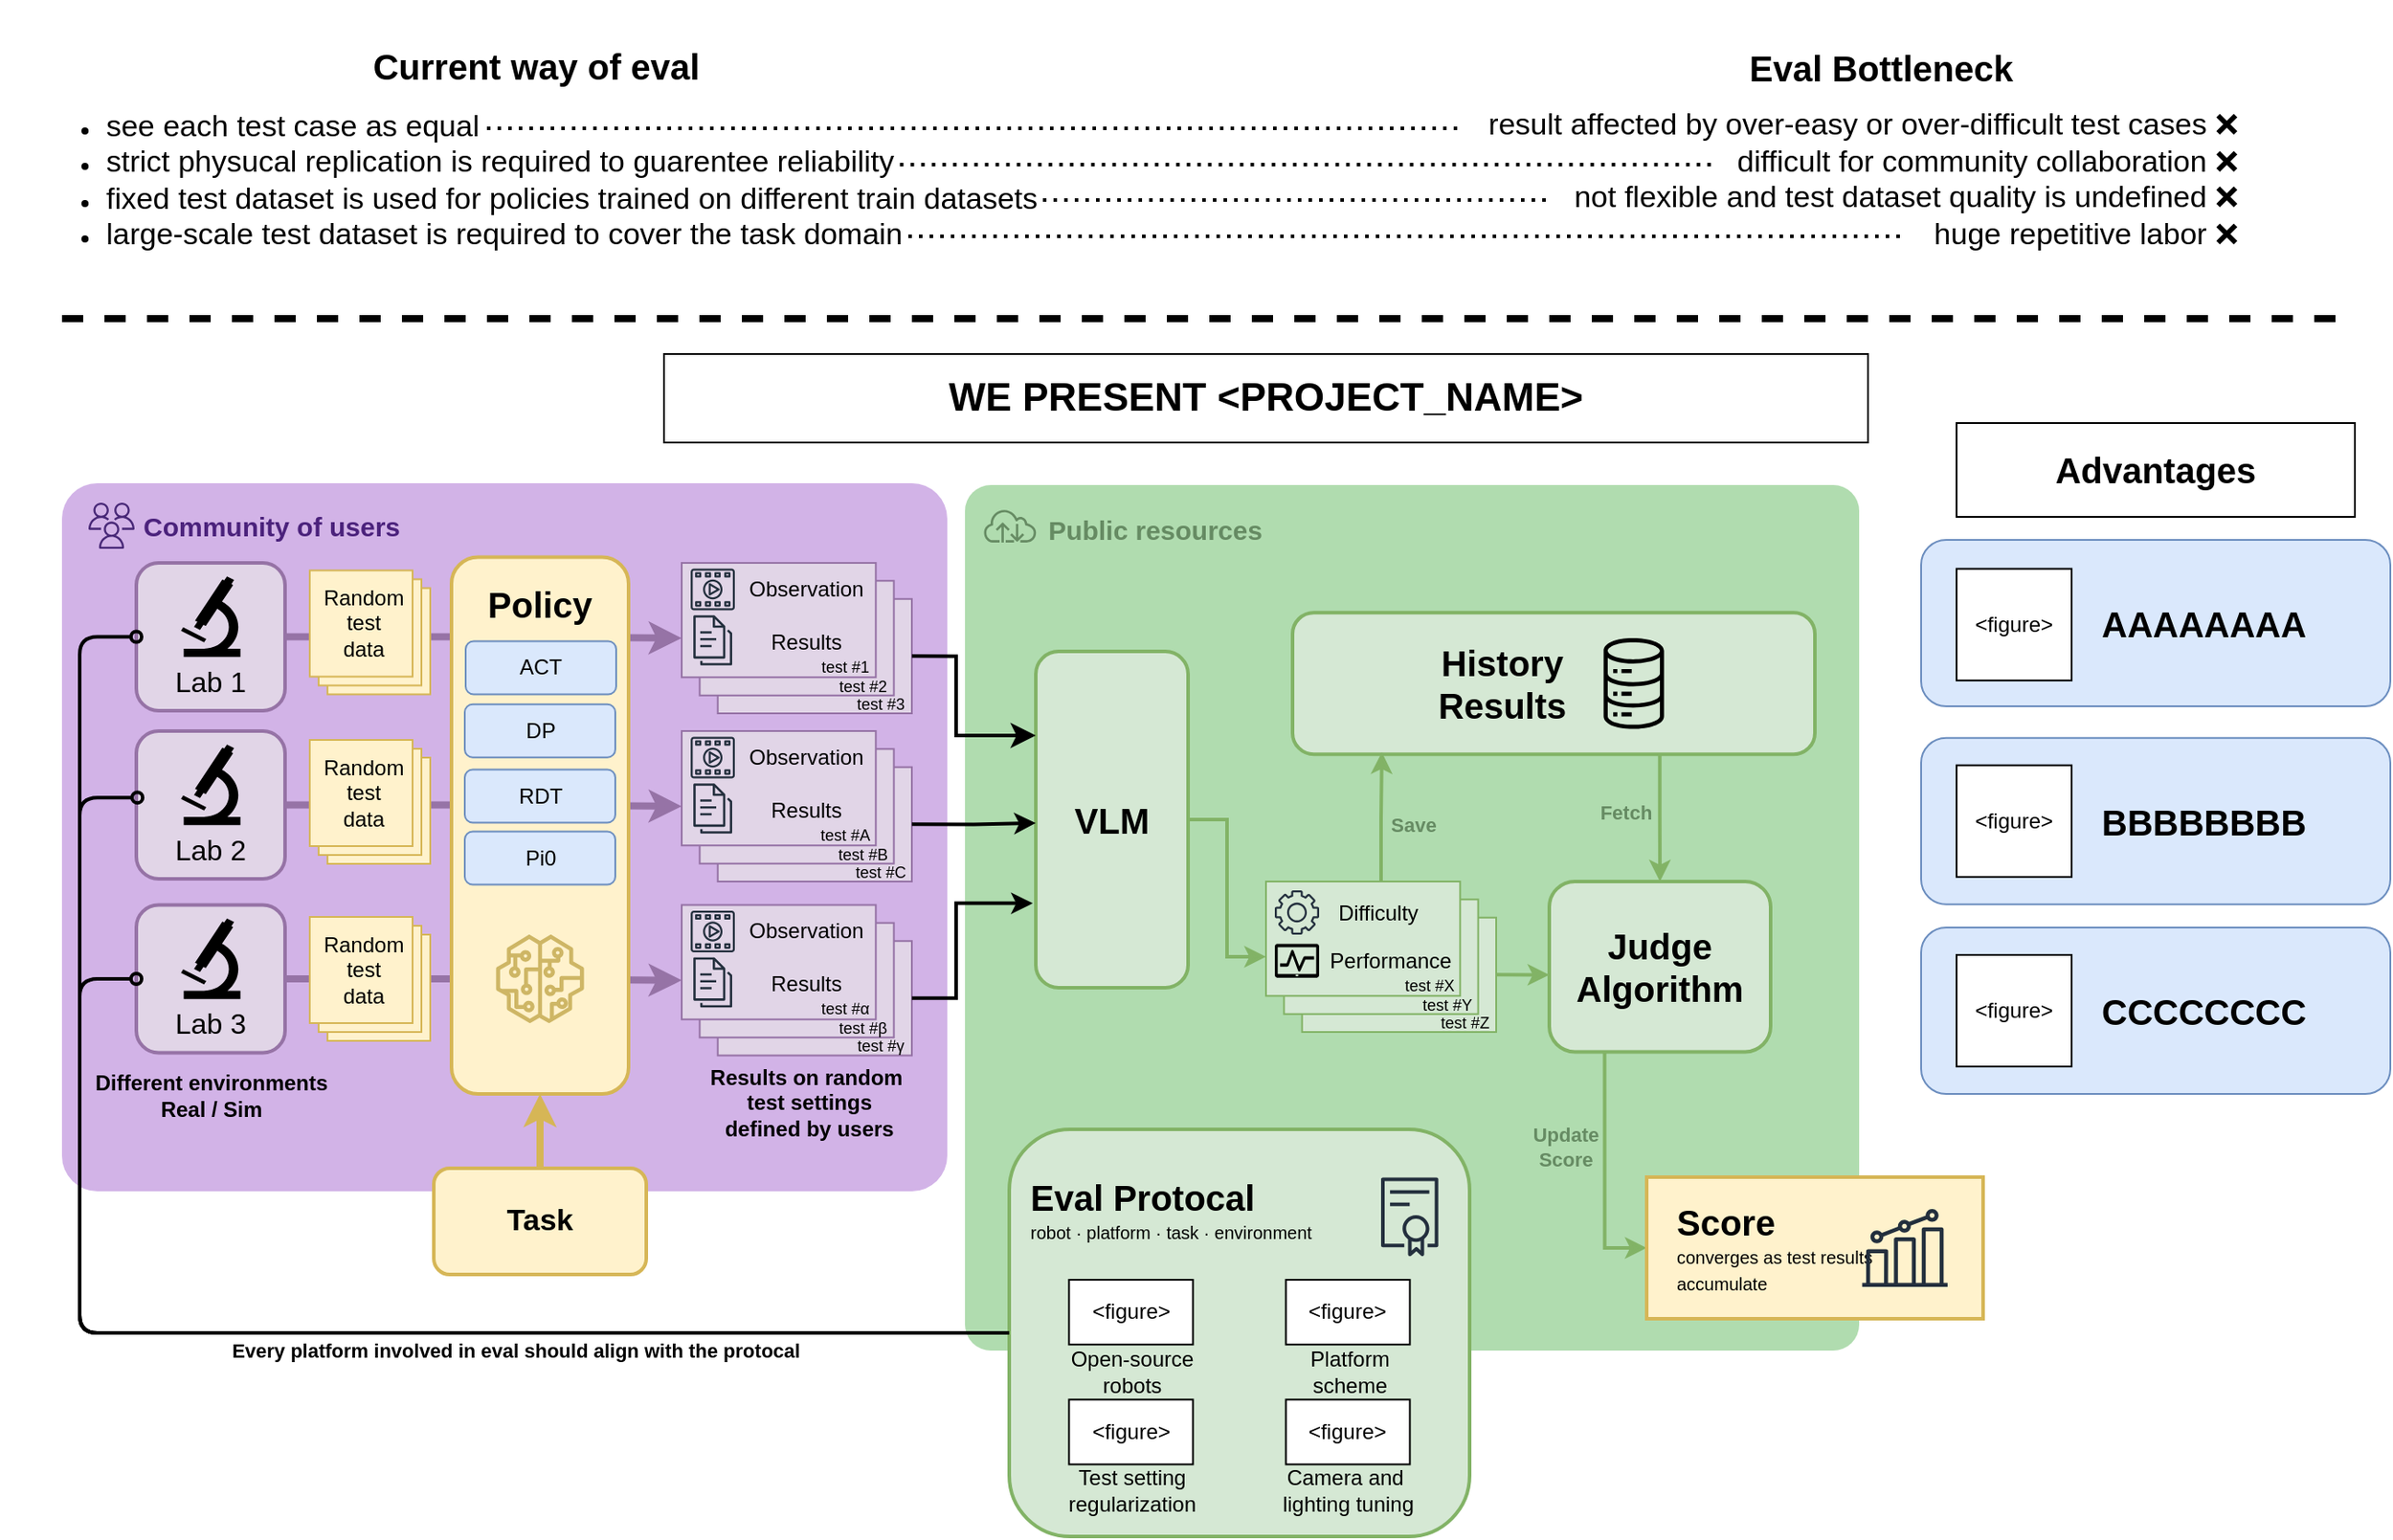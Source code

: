 <mxfile version="28.1.1">
  <diagram name="第 1 页" id="IuIpj2X9DTV7a9tfboCk">
    <mxGraphModel dx="3062" dy="706" grid="1" gridSize="5" guides="1" tooltips="1" connect="1" arrows="1" fold="1" page="1" pageScale="1" pageWidth="2009" pageHeight="827" math="0" shadow="0">
      <root>
        <mxCell id="0" />
        <mxCell id="1" parent="0" />
        <mxCell id="SBJIOkQ2_eh-6NDm1D8v-18" value="" style="rounded=1;whiteSpace=wrap;html=1;fillColor=#B0DCAF;strokeColor=none;arcSize=3;" parent="1" vertex="1">
          <mxGeometry x="470" y="429" width="505" height="489" as="geometry" />
        </mxCell>
        <mxCell id="SBJIOkQ2_eh-6NDm1D8v-41" value="" style="rounded=1;whiteSpace=wrap;html=1;fillColor=#D2B3E7;strokeColor=none;arcSize=5;" parent="1" vertex="1">
          <mxGeometry x="-40" y="428" width="500" height="400" as="geometry" />
        </mxCell>
        <mxCell id="SBJIOkQ2_eh-6NDm1D8v-1" value="&lt;b&gt;&lt;font style=&quot;font-size: 20px;&quot;&gt;Current way of eval&lt;/font&gt;&lt;/b&gt;&lt;div&gt;&lt;ul&gt;&lt;li style=&quot;text-align: left;&quot;&gt;&lt;font style=&quot;font-size: 17px;&quot;&gt;see each test case as equal&lt;/font&gt;&lt;/li&gt;&lt;li style=&quot;text-align: left;&quot;&gt;&lt;font style=&quot;font-size: 17px;&quot;&gt;strict physucal replication is required to guarentee reliability&lt;/font&gt;&lt;/li&gt;&lt;li style=&quot;text-align: left;&quot;&gt;&lt;font style=&quot;font-size: 17px;&quot;&gt;fixed test dataset is used for policies trained on different train datasets&lt;/font&gt;&lt;/li&gt;&lt;li style=&quot;text-align: left;&quot;&gt;&lt;font style=&quot;font-size: 17px;&quot;&gt;large-scale test dataset is required to cover the task domain&lt;/font&gt;&lt;/li&gt;&lt;/ul&gt;&lt;/div&gt;" style="rounded=0;whiteSpace=wrap;html=1;fillColor=none;dashed=1;dashPattern=8 8;strokeColor=none;" parent="1" vertex="1">
          <mxGeometry x="-75" y="155" width="606" height="180" as="geometry" />
        </mxCell>
        <mxCell id="SBJIOkQ2_eh-6NDm1D8v-2" value="" style="endArrow=none;dashed=1;html=1;rounded=0;strokeWidth=4;" parent="1" edge="1">
          <mxGeometry width="50" height="50" relative="1" as="geometry">
            <mxPoint x="-40" y="335" as="sourcePoint" />
            <mxPoint x="1245" y="335" as="targetPoint" />
          </mxGeometry>
        </mxCell>
        <mxCell id="SBJIOkQ2_eh-6NDm1D8v-3" value="&lt;b style=&quot;&quot;&gt;&lt;font style=&quot;font-size: 22px;&quot;&gt;WE PRESENT &amp;lt;PROJECT_NAME&amp;gt;&lt;/font&gt;&lt;/b&gt;" style="rounded=0;whiteSpace=wrap;html=1;" parent="1" vertex="1">
          <mxGeometry x="300" y="355" width="680" height="50" as="geometry" />
        </mxCell>
        <mxCell id="SBJIOkQ2_eh-6NDm1D8v-4" value="&lt;font style=&quot;font-size: 20px;&quot;&gt;&lt;b&gt;Advantages&lt;/b&gt;&lt;/font&gt;&lt;div&gt;&lt;span style=&quot;font-size: 20px;&quot;&gt;&lt;b&gt;&lt;br&gt;&lt;/b&gt;&lt;/span&gt;&lt;div style=&quot;text-align: right;&quot;&gt;&lt;br&gt;&lt;/div&gt;&lt;div style=&quot;text-align: right;&quot;&gt;&lt;font style=&quot;font-size: 17px;&quot;&gt;&lt;br&gt;&lt;/font&gt;&lt;/div&gt;&lt;/div&gt;" style="rounded=0;whiteSpace=wrap;html=1;verticalAlign=top;spacingTop=8;" parent="1" vertex="1">
          <mxGeometry x="1030" y="394" width="225" height="53" as="geometry" />
        </mxCell>
        <mxCell id="SBJIOkQ2_eh-6NDm1D8v-19" value="&lt;font style=&quot;font-size: 20px;&quot;&gt;&lt;b&gt;VLM&lt;/b&gt;&lt;/font&gt;" style="rounded=1;whiteSpace=wrap;html=1;fillColor=#d5e8d4;strokeColor=#82b366;strokeWidth=2;" parent="1" vertex="1">
          <mxGeometry x="510" y="523" width="86" height="190" as="geometry" />
        </mxCell>
        <mxCell id="SBJIOkQ2_eh-6NDm1D8v-172" style="edgeStyle=orthogonalEdgeStyle;rounded=0;orthogonalLoop=1;jettySize=auto;html=1;exitX=0.25;exitY=1;exitDx=0;exitDy=0;entryX=0;entryY=0.5;entryDx=0;entryDy=0;fillColor=#d5e8d4;strokeColor=#82b366;strokeWidth=2;" parent="1" source="SBJIOkQ2_eh-6NDm1D8v-20" target="SBJIOkQ2_eh-6NDm1D8v-168" edge="1">
          <mxGeometry relative="1" as="geometry" />
        </mxCell>
        <mxCell id="SBJIOkQ2_eh-6NDm1D8v-173" value="Update&lt;div&gt;Score&lt;/div&gt;" style="edgeLabel;html=1;align=center;verticalAlign=middle;resizable=0;points=[];labelBackgroundColor=none;fontSize=11;fontStyle=1;fontColor=light-dark(#668B63,#BEC8D4);" parent="SBJIOkQ2_eh-6NDm1D8v-172" vertex="1" connectable="0">
          <mxGeometry x="-0.178" relative="1" as="geometry">
            <mxPoint x="-23" y="-2" as="offset" />
          </mxGeometry>
        </mxCell>
        <mxCell id="SBJIOkQ2_eh-6NDm1D8v-20" value="&lt;font style=&quot;font-size: 20px;&quot;&gt;&lt;b&gt;Judge&lt;/b&gt;&lt;/font&gt;&lt;div&gt;&lt;font style=&quot;font-size: 20px;&quot;&gt;&lt;b&gt;Algorithm&lt;/b&gt;&lt;/font&gt;&lt;/div&gt;" style="rounded=1;whiteSpace=wrap;html=1;fillColor=#d5e8d4;strokeColor=#82b366;strokeWidth=2;" parent="1" vertex="1">
          <mxGeometry x="800" y="653" width="125" height="96.24" as="geometry" />
        </mxCell>
        <mxCell id="SBJIOkQ2_eh-6NDm1D8v-21" value="" style="rounded=1;whiteSpace=wrap;html=1;fillColor=#d5e8d4;strokeColor=#82b366;align=center;spacingLeft=0;strokeWidth=2;" parent="1" vertex="1">
          <mxGeometry x="655" y="501.12" width="295" height="80" as="geometry" />
        </mxCell>
        <mxCell id="SBJIOkQ2_eh-6NDm1D8v-22" value="&lt;font style=&quot;font-size: 20px;&quot;&gt;&lt;b style=&quot;&quot;&gt;Eval&amp;nbsp;&lt;/b&gt;&lt;b style=&quot;background-color: transparent; color: light-dark(rgb(0, 0, 0), rgb(255, 255, 255));&quot;&gt;Bottleneck&lt;/b&gt;&lt;/font&gt;" style="rounded=0;whiteSpace=wrap;html=1;fillColor=none;dashed=1;dashPattern=8 8;strokeColor=none;" parent="1" vertex="1">
          <mxGeometry x="885" y="173" width="205" height="40" as="geometry" />
        </mxCell>
        <mxCell id="SBJIOkQ2_eh-6NDm1D8v-26" value="" style="group;strokeWidth=2;" parent="1" vertex="1" connectable="0">
          <mxGeometry x="2" y="473" width="84" height="83.5" as="geometry" />
        </mxCell>
        <mxCell id="SBJIOkQ2_eh-6NDm1D8v-24" value="&lt;font style=&quot;font-size: 16px;&quot;&gt;Lab 1&lt;/font&gt;" style="rounded=1;whiteSpace=wrap;html=1;fillColor=#e1d5e7;strokeColor=#9673a6;verticalAlign=bottom;fontSize=19;spacingBottom=3;strokeWidth=2;" parent="SBJIOkQ2_eh-6NDm1D8v-26" vertex="1">
          <mxGeometry width="84" height="83.5" as="geometry" />
        </mxCell>
        <mxCell id="SBJIOkQ2_eh-6NDm1D8v-25" value="" style="shape=mxgraph.signs.science.microscope;html=1;pointerEvents=1;fillColor=#000000;strokeColor=none;verticalLabelPosition=bottom;verticalAlign=top;align=center;sketch=0;" parent="SBJIOkQ2_eh-6NDm1D8v-26" vertex="1">
          <mxGeometry x="25.208" y="7.591" width="33.575" height="45.545" as="geometry" />
        </mxCell>
        <mxCell id="SBJIOkQ2_eh-6NDm1D8v-89" value="" style="group" parent="1" vertex="1" connectable="0">
          <mxGeometry x="310" y="473" width="139" height="91.75" as="geometry" />
        </mxCell>
        <mxCell id="SBJIOkQ2_eh-6NDm1D8v-93" value="" style="group" parent="SBJIOkQ2_eh-6NDm1D8v-89" vertex="1" connectable="0">
          <mxGeometry width="139" height="91.75" as="geometry" />
        </mxCell>
        <mxCell id="SBJIOkQ2_eh-6NDm1D8v-84" value="" style="verticalLabelPosition=bottom;verticalAlign=top;html=1;shape=mxgraph.basic.layered_rect;dx=20.35;outlineConnect=0;whiteSpace=wrap;fillColor=#e1d5e7;strokeColor=#9673a6;" parent="SBJIOkQ2_eh-6NDm1D8v-93" vertex="1">
          <mxGeometry width="130" height="85" as="geometry" />
        </mxCell>
        <mxCell id="SBJIOkQ2_eh-6NDm1D8v-68" value="" style="sketch=0;outlineConnect=0;fontColor=#232F3E;gradientColor=none;fillColor=#232F3D;strokeColor=none;dashed=0;verticalLabelPosition=bottom;verticalAlign=top;align=center;html=1;fontSize=12;fontStyle=0;aspect=fixed;pointerEvents=1;shape=mxgraph.aws4.multimedia;" parent="SBJIOkQ2_eh-6NDm1D8v-93" vertex="1">
          <mxGeometry x="5" y="3.25" width="25.11" height="23.5" as="geometry" />
        </mxCell>
        <mxCell id="SBJIOkQ2_eh-6NDm1D8v-70" value="" style="sketch=0;outlineConnect=0;fontColor=#232F3E;gradientColor=none;fillColor=#232F3D;strokeColor=none;dashed=0;verticalLabelPosition=bottom;verticalAlign=top;align=center;html=1;fontSize=12;fontStyle=0;aspect=fixed;pointerEvents=1;shape=mxgraph.aws4.documents3;" parent="SBJIOkQ2_eh-6NDm1D8v-93" vertex="1">
          <mxGeometry x="6.59" y="28.75" width="21.92" height="30" as="geometry" />
        </mxCell>
        <mxCell id="SBJIOkQ2_eh-6NDm1D8v-74" value="Observation" style="text;html=1;align=center;verticalAlign=middle;resizable=0;points=[];autosize=1;strokeColor=none;fillColor=none;" parent="SBJIOkQ2_eh-6NDm1D8v-93" vertex="1">
          <mxGeometry x="25" width="90" height="30" as="geometry" />
        </mxCell>
        <mxCell id="SBJIOkQ2_eh-6NDm1D8v-75" value="Results" style="text;html=1;align=center;verticalAlign=middle;resizable=0;points=[];autosize=1;strokeColor=none;fillColor=none;" parent="SBJIOkQ2_eh-6NDm1D8v-93" vertex="1">
          <mxGeometry x="40" y="29.75" width="60" height="30" as="geometry" />
        </mxCell>
        <mxCell id="SBJIOkQ2_eh-6NDm1D8v-85" value="&lt;font&gt;test #1&lt;/font&gt;" style="text;html=1;align=center;verticalAlign=middle;resizable=0;points=[];autosize=1;strokeColor=none;fillColor=none;fontSize=9;" parent="SBJIOkQ2_eh-6NDm1D8v-93" vertex="1">
          <mxGeometry x="67" y="46.25" width="50" height="25" as="geometry" />
        </mxCell>
        <mxCell id="SBJIOkQ2_eh-6NDm1D8v-87" value="&lt;font&gt;test #3&lt;/font&gt;" style="text;html=1;align=center;verticalAlign=middle;resizable=0;points=[];autosize=1;strokeColor=none;fillColor=none;fontSize=9;" parent="SBJIOkQ2_eh-6NDm1D8v-93" vertex="1">
          <mxGeometry x="87" y="67.75" width="50" height="25" as="geometry" />
        </mxCell>
        <mxCell id="SBJIOkQ2_eh-6NDm1D8v-86" value="&lt;font&gt;test #2&lt;/font&gt;" style="text;html=1;align=center;verticalAlign=middle;resizable=0;points=[];autosize=1;strokeColor=none;fillColor=none;fontSize=9;" parent="SBJIOkQ2_eh-6NDm1D8v-93" vertex="1">
          <mxGeometry x="77" y="57.75" width="50" height="25" as="geometry" />
        </mxCell>
        <mxCell id="SBJIOkQ2_eh-6NDm1D8v-91" style="edgeStyle=orthogonalEdgeStyle;rounded=0;orthogonalLoop=1;jettySize=auto;html=1;strokeWidth=4;fillColor=#e1d5e7;strokeColor=#9673a6;" parent="1" source="SBJIOkQ2_eh-6NDm1D8v-24" target="SBJIOkQ2_eh-6NDm1D8v-84" edge="1">
          <mxGeometry relative="1" as="geometry" />
        </mxCell>
        <mxCell id="SBJIOkQ2_eh-6NDm1D8v-94" value="" style="group" parent="1" vertex="1" connectable="0">
          <mxGeometry y="713" width="114" height="83.5" as="geometry" />
        </mxCell>
        <mxCell id="SBJIOkQ2_eh-6NDm1D8v-95" value="&lt;font style=&quot;font-size: 16px;&quot;&gt;Lab 3&lt;/font&gt;" style="rounded=1;whiteSpace=wrap;html=1;fillColor=#e1d5e7;strokeColor=#9673a6;verticalAlign=bottom;fontSize=19;spacingBottom=3;strokeWidth=2;" parent="SBJIOkQ2_eh-6NDm1D8v-94" vertex="1">
          <mxGeometry x="2" y="-46.75" width="84" height="83.5" as="geometry" />
        </mxCell>
        <mxCell id="SBJIOkQ2_eh-6NDm1D8v-96" value="" style="shape=mxgraph.signs.science.microscope;html=1;pointerEvents=1;fillColor=#000000;strokeColor=none;verticalLabelPosition=bottom;verticalAlign=top;align=center;sketch=0;" parent="SBJIOkQ2_eh-6NDm1D8v-94" vertex="1">
          <mxGeometry x="27.208" y="-39.159" width="33.575" height="45.545" as="geometry" />
        </mxCell>
        <mxCell id="SBJIOkQ2_eh-6NDm1D8v-178" value="Different environments&lt;div&gt;Real / Sim&lt;/div&gt;" style="text;html=1;align=center;verticalAlign=middle;resizable=0;points=[];autosize=1;strokeColor=none;fillColor=none;fontStyle=1" parent="SBJIOkQ2_eh-6NDm1D8v-94" vertex="1">
          <mxGeometry x="-26" y="38.5" width="140" height="45" as="geometry" />
        </mxCell>
        <mxCell id="SBJIOkQ2_eh-6NDm1D8v-97" value="" style="group" parent="1" vertex="1" connectable="0">
          <mxGeometry x="310" y="666.25" width="139" height="92.75" as="geometry" />
        </mxCell>
        <mxCell id="SBJIOkQ2_eh-6NDm1D8v-98" value="" style="group" parent="SBJIOkQ2_eh-6NDm1D8v-97" vertex="1" connectable="0">
          <mxGeometry width="139" height="92.75" as="geometry" />
        </mxCell>
        <mxCell id="SBJIOkQ2_eh-6NDm1D8v-99" value="" style="verticalLabelPosition=bottom;verticalAlign=top;html=1;shape=mxgraph.basic.layered_rect;dx=20.35;outlineConnect=0;whiteSpace=wrap;fillColor=#e1d5e7;strokeColor=#9673a6;" parent="SBJIOkQ2_eh-6NDm1D8v-98" vertex="1">
          <mxGeometry width="130" height="85" as="geometry" />
        </mxCell>
        <mxCell id="SBJIOkQ2_eh-6NDm1D8v-100" value="" style="sketch=0;outlineConnect=0;fontColor=#232F3E;gradientColor=none;fillColor=#232F3D;strokeColor=none;dashed=0;verticalLabelPosition=bottom;verticalAlign=top;align=center;html=1;fontSize=12;fontStyle=0;aspect=fixed;pointerEvents=1;shape=mxgraph.aws4.multimedia;" parent="SBJIOkQ2_eh-6NDm1D8v-98" vertex="1">
          <mxGeometry x="5" y="3.25" width="25.11" height="23.5" as="geometry" />
        </mxCell>
        <mxCell id="SBJIOkQ2_eh-6NDm1D8v-101" value="" style="sketch=0;outlineConnect=0;fontColor=#232F3E;gradientColor=none;fillColor=#232F3D;strokeColor=none;dashed=0;verticalLabelPosition=bottom;verticalAlign=top;align=center;html=1;fontSize=12;fontStyle=0;aspect=fixed;pointerEvents=1;shape=mxgraph.aws4.documents3;" parent="SBJIOkQ2_eh-6NDm1D8v-98" vertex="1">
          <mxGeometry x="6.59" y="28.75" width="21.92" height="30" as="geometry" />
        </mxCell>
        <mxCell id="SBJIOkQ2_eh-6NDm1D8v-102" value="Observation" style="text;html=1;align=center;verticalAlign=middle;resizable=0;points=[];autosize=1;strokeColor=none;fillColor=none;" parent="SBJIOkQ2_eh-6NDm1D8v-98" vertex="1">
          <mxGeometry x="25" width="90" height="30" as="geometry" />
        </mxCell>
        <mxCell id="SBJIOkQ2_eh-6NDm1D8v-103" value="Results" style="text;html=1;align=center;verticalAlign=middle;resizable=0;points=[];autosize=1;strokeColor=none;fillColor=none;" parent="SBJIOkQ2_eh-6NDm1D8v-98" vertex="1">
          <mxGeometry x="40" y="29.75" width="60" height="30" as="geometry" />
        </mxCell>
        <mxCell id="SBJIOkQ2_eh-6NDm1D8v-104" value="&lt;font&gt;test #α&lt;/font&gt;" style="text;html=1;align=center;verticalAlign=middle;resizable=0;points=[];autosize=1;strokeColor=none;fillColor=none;fontSize=9;" parent="SBJIOkQ2_eh-6NDm1D8v-98" vertex="1">
          <mxGeometry x="67" y="46.25" width="50" height="25" as="geometry" />
        </mxCell>
        <mxCell id="SBJIOkQ2_eh-6NDm1D8v-105" value="&lt;font&gt;test #γ&lt;/font&gt;" style="text;html=1;align=center;verticalAlign=middle;resizable=0;points=[];autosize=1;strokeColor=none;fillColor=none;fontSize=9;" parent="SBJIOkQ2_eh-6NDm1D8v-98" vertex="1">
          <mxGeometry x="87" y="66.75" width="50" height="25" as="geometry" />
        </mxCell>
        <mxCell id="SBJIOkQ2_eh-6NDm1D8v-106" value="&lt;font&gt;test #β&lt;/font&gt;" style="text;html=1;align=center;verticalAlign=middle;resizable=0;points=[];autosize=1;strokeColor=none;fillColor=none;fontSize=9;" parent="SBJIOkQ2_eh-6NDm1D8v-98" vertex="1">
          <mxGeometry x="77" y="56.75" width="50" height="25" as="geometry" />
        </mxCell>
        <mxCell id="SBJIOkQ2_eh-6NDm1D8v-107" style="edgeStyle=orthogonalEdgeStyle;rounded=0;orthogonalLoop=1;jettySize=auto;html=1;strokeWidth=4;fillColor=#e1d5e7;strokeColor=#9673a6;" parent="1" source="SBJIOkQ2_eh-6NDm1D8v-95" target="SBJIOkQ2_eh-6NDm1D8v-99" edge="1">
          <mxGeometry relative="1" as="geometry" />
        </mxCell>
        <mxCell id="SBJIOkQ2_eh-6NDm1D8v-108" value="" style="group;strokeWidth=2;" parent="1" vertex="1" connectable="0">
          <mxGeometry x="2" y="568" width="84" height="83.5" as="geometry" />
        </mxCell>
        <mxCell id="SBJIOkQ2_eh-6NDm1D8v-109" value="&lt;font style=&quot;font-size: 16px;&quot;&gt;Lab 2&lt;/font&gt;" style="rounded=1;whiteSpace=wrap;html=1;fillColor=#e1d5e7;strokeColor=#9673a6;verticalAlign=bottom;fontSize=19;spacingBottom=3;strokeWidth=2;" parent="SBJIOkQ2_eh-6NDm1D8v-108" vertex="1">
          <mxGeometry width="84" height="83.5" as="geometry" />
        </mxCell>
        <mxCell id="SBJIOkQ2_eh-6NDm1D8v-110" value="" style="shape=mxgraph.signs.science.microscope;html=1;pointerEvents=1;fillColor=#000000;strokeColor=none;verticalLabelPosition=bottom;verticalAlign=top;align=center;sketch=0;" parent="SBJIOkQ2_eh-6NDm1D8v-108" vertex="1">
          <mxGeometry x="25.208" y="7.591" width="33.575" height="45.545" as="geometry" />
        </mxCell>
        <mxCell id="SBJIOkQ2_eh-6NDm1D8v-111" value="" style="group" parent="1" vertex="1" connectable="0">
          <mxGeometry x="310" y="568" width="139" height="92.75" as="geometry" />
        </mxCell>
        <mxCell id="SBJIOkQ2_eh-6NDm1D8v-112" value="" style="group" parent="SBJIOkQ2_eh-6NDm1D8v-111" vertex="1" connectable="0">
          <mxGeometry width="139" height="92.75" as="geometry" />
        </mxCell>
        <mxCell id="SBJIOkQ2_eh-6NDm1D8v-113" value="" style="verticalLabelPosition=bottom;verticalAlign=top;html=1;shape=mxgraph.basic.layered_rect;dx=20.35;outlineConnect=0;whiteSpace=wrap;fillColor=#e1d5e7;strokeColor=#9673a6;" parent="SBJIOkQ2_eh-6NDm1D8v-112" vertex="1">
          <mxGeometry width="130" height="85" as="geometry" />
        </mxCell>
        <mxCell id="SBJIOkQ2_eh-6NDm1D8v-114" value="" style="sketch=0;outlineConnect=0;fontColor=#232F3E;gradientColor=none;fillColor=#232F3D;strokeColor=none;dashed=0;verticalLabelPosition=bottom;verticalAlign=top;align=center;html=1;fontSize=12;fontStyle=0;aspect=fixed;pointerEvents=1;shape=mxgraph.aws4.multimedia;" parent="SBJIOkQ2_eh-6NDm1D8v-112" vertex="1">
          <mxGeometry x="5" y="3.25" width="25.11" height="23.5" as="geometry" />
        </mxCell>
        <mxCell id="SBJIOkQ2_eh-6NDm1D8v-115" value="" style="sketch=0;outlineConnect=0;fontColor=#232F3E;gradientColor=none;fillColor=#232F3D;strokeColor=none;dashed=0;verticalLabelPosition=bottom;verticalAlign=top;align=center;html=1;fontSize=12;fontStyle=0;aspect=fixed;pointerEvents=1;shape=mxgraph.aws4.documents3;" parent="SBJIOkQ2_eh-6NDm1D8v-112" vertex="1">
          <mxGeometry x="6.59" y="28.75" width="21.92" height="30" as="geometry" />
        </mxCell>
        <mxCell id="SBJIOkQ2_eh-6NDm1D8v-116" value="Observation" style="text;html=1;align=center;verticalAlign=middle;resizable=0;points=[];autosize=1;strokeColor=none;fillColor=none;" parent="SBJIOkQ2_eh-6NDm1D8v-112" vertex="1">
          <mxGeometry x="25" width="90" height="30" as="geometry" />
        </mxCell>
        <mxCell id="SBJIOkQ2_eh-6NDm1D8v-117" value="Results" style="text;html=1;align=center;verticalAlign=middle;resizable=0;points=[];autosize=1;strokeColor=none;fillColor=none;" parent="SBJIOkQ2_eh-6NDm1D8v-112" vertex="1">
          <mxGeometry x="40" y="29.75" width="60" height="30" as="geometry" />
        </mxCell>
        <mxCell id="SBJIOkQ2_eh-6NDm1D8v-118" value="&lt;font&gt;test #A&lt;/font&gt;" style="text;html=1;align=center;verticalAlign=middle;resizable=0;points=[];autosize=1;strokeColor=none;fillColor=none;fontSize=9;" parent="SBJIOkQ2_eh-6NDm1D8v-112" vertex="1">
          <mxGeometry x="67" y="46.25" width="50" height="25" as="geometry" />
        </mxCell>
        <mxCell id="SBJIOkQ2_eh-6NDm1D8v-119" value="&lt;font&gt;test #C&lt;/font&gt;" style="text;html=1;align=center;verticalAlign=middle;resizable=0;points=[];autosize=1;strokeColor=none;fillColor=none;fontSize=9;" parent="SBJIOkQ2_eh-6NDm1D8v-112" vertex="1">
          <mxGeometry x="87" y="67.75" width="50" height="25" as="geometry" />
        </mxCell>
        <mxCell id="SBJIOkQ2_eh-6NDm1D8v-120" value="&lt;font&gt;test #B&lt;/font&gt;" style="text;html=1;align=center;verticalAlign=middle;resizable=0;points=[];autosize=1;strokeColor=none;fillColor=none;fontSize=9;" parent="SBJIOkQ2_eh-6NDm1D8v-112" vertex="1">
          <mxGeometry x="77" y="57.75" width="50" height="25" as="geometry" />
        </mxCell>
        <mxCell id="SBJIOkQ2_eh-6NDm1D8v-121" style="edgeStyle=orthogonalEdgeStyle;rounded=0;orthogonalLoop=1;jettySize=auto;html=1;strokeWidth=4;fillColor=#e1d5e7;strokeColor=#9673a6;" parent="1" source="SBJIOkQ2_eh-6NDm1D8v-109" target="SBJIOkQ2_eh-6NDm1D8v-113" edge="1">
          <mxGeometry relative="1" as="geometry" />
        </mxCell>
        <mxCell id="SBJIOkQ2_eh-6NDm1D8v-125" value="" style="group" parent="1" vertex="1" connectable="0">
          <mxGeometry x="495" y="793" width="260" height="230" as="geometry" />
        </mxCell>
        <mxCell id="SBJIOkQ2_eh-6NDm1D8v-123" value="&lt;span style=&quot;font-size: 20px;&quot;&gt;&lt;b&gt;Eval Protocal&lt;/b&gt;&lt;/span&gt;&lt;div&gt;&lt;font size=&quot;1&quot;&gt;robot · platform · task · environment&lt;/font&gt;&lt;/div&gt;" style="rounded=1;whiteSpace=wrap;html=1;fillColor=#d5e8d4;strokeColor=#82b366;align=left;spacingLeft=10;strokeWidth=2;verticalAlign=top;spacingTop=20;" parent="SBJIOkQ2_eh-6NDm1D8v-125" vertex="1">
          <mxGeometry width="260" height="230.0" as="geometry" />
        </mxCell>
        <mxCell id="SBJIOkQ2_eh-6NDm1D8v-169" value="" style="sketch=0;outlineConnect=0;fontColor=#232F3E;gradientColor=none;fillColor=#232F3D;strokeColor=none;dashed=0;verticalLabelPosition=bottom;verticalAlign=top;align=center;html=1;fontSize=12;fontStyle=0;aspect=fixed;pointerEvents=1;shape=mxgraph.aws4.credentials;" parent="SBJIOkQ2_eh-6NDm1D8v-125" vertex="1">
          <mxGeometry x="210" y="27" width="32.31" height="45" as="geometry" />
        </mxCell>
        <mxCell id="SBJIOkQ2_eh-6NDm1D8v-180" value="Open-source&lt;div&gt;robots&lt;/div&gt;" style="text;html=1;align=center;verticalAlign=middle;resizable=0;points=[];autosize=1;strokeColor=none;fillColor=none;" parent="SBJIOkQ2_eh-6NDm1D8v-125" vertex="1">
          <mxGeometry x="23.75" y="114.272" width="90" height="45" as="geometry" />
        </mxCell>
        <mxCell id="SBJIOkQ2_eh-6NDm1D8v-181" value="Platform&lt;div&gt;scheme&lt;/div&gt;" style="text;html=1;align=center;verticalAlign=middle;resizable=0;points=[];autosize=1;strokeColor=none;fillColor=none;" parent="SBJIOkQ2_eh-6NDm1D8v-125" vertex="1">
          <mxGeometry x="159.25" y="114.272" width="65" height="45" as="geometry" />
        </mxCell>
        <mxCell id="SBJIOkQ2_eh-6NDm1D8v-182" value="Test setting&lt;div&gt;regularization&lt;/div&gt;" style="text;html=1;align=center;verticalAlign=middle;resizable=0;points=[];autosize=1;strokeColor=none;fillColor=none;" parent="SBJIOkQ2_eh-6NDm1D8v-125" vertex="1">
          <mxGeometry x="21.25" y="181.957" width="95" height="45" as="geometry" />
        </mxCell>
        <mxCell id="SBJIOkQ2_eh-6NDm1D8v-183" value="Camera and&amp;nbsp;&lt;div&gt;lighting tuning&lt;/div&gt;" style="text;html=1;align=center;verticalAlign=middle;resizable=0;points=[];autosize=1;strokeColor=none;fillColor=none;" parent="SBJIOkQ2_eh-6NDm1D8v-125" vertex="1">
          <mxGeometry x="143.75" y="181.957" width="95" height="45" as="geometry" />
        </mxCell>
        <mxCell id="SBJIOkQ2_eh-6NDm1D8v-185" value="&amp;lt;figure&amp;gt;" style="rounded=0;whiteSpace=wrap;html=1;" parent="SBJIOkQ2_eh-6NDm1D8v-125" vertex="1">
          <mxGeometry x="33.75" y="84.999" width="70" height="36.591" as="geometry" />
        </mxCell>
        <mxCell id="SBJIOkQ2_eh-6NDm1D8v-186" value="&amp;lt;figure&amp;gt;" style="rounded=0;whiteSpace=wrap;html=1;" parent="SBJIOkQ2_eh-6NDm1D8v-125" vertex="1">
          <mxGeometry x="33.75" y="152.685" width="70" height="36.591" as="geometry" />
        </mxCell>
        <mxCell id="SBJIOkQ2_eh-6NDm1D8v-187" value="&amp;lt;figure&amp;gt;" style="rounded=0;whiteSpace=wrap;html=1;" parent="SBJIOkQ2_eh-6NDm1D8v-125" vertex="1">
          <mxGeometry x="156.25" y="84.999" width="70" height="36.591" as="geometry" />
        </mxCell>
        <mxCell id="SBJIOkQ2_eh-6NDm1D8v-188" value="&amp;lt;figure&amp;gt;" style="rounded=0;whiteSpace=wrap;html=1;" parent="SBJIOkQ2_eh-6NDm1D8v-125" vertex="1">
          <mxGeometry x="156.25" y="152.685" width="70" height="36.591" as="geometry" />
        </mxCell>
        <mxCell id="SBJIOkQ2_eh-6NDm1D8v-126" value="" style="endArrow=oval;html=1;rounded=1;fontSize=13;exitX=0;exitY=0.5;exitDx=0;exitDy=0;entryX=0;entryY=0.5;entryDx=0;entryDy=0;edgeStyle=orthogonalEdgeStyle;endFill=0;strokeWidth=2;" parent="1" source="SBJIOkQ2_eh-6NDm1D8v-123" target="SBJIOkQ2_eh-6NDm1D8v-95" edge="1">
          <mxGeometry width="50" height="50" relative="1" as="geometry">
            <mxPoint x="365" y="908" as="sourcePoint" />
            <mxPoint x="415" y="858" as="targetPoint" />
            <Array as="points">
              <mxPoint x="-30" y="908" />
              <mxPoint x="-30" y="708" />
            </Array>
          </mxGeometry>
        </mxCell>
        <mxCell id="SBJIOkQ2_eh-6NDm1D8v-131" value="" style="endArrow=oval;html=1;rounded=1;fontSize=13;exitX=0;exitY=0.5;exitDx=0;exitDy=0;entryX=0.007;entryY=0.45;entryDx=0;entryDy=0;edgeStyle=orthogonalEdgeStyle;entryPerimeter=0;endFill=0;strokeWidth=2;" parent="1" source="SBJIOkQ2_eh-6NDm1D8v-123" target="SBJIOkQ2_eh-6NDm1D8v-109" edge="1">
          <mxGeometry width="50" height="50" relative="1" as="geometry">
            <mxPoint x="490" y="916" as="sourcePoint" />
            <mxPoint x="180" y="723" as="targetPoint" />
            <Array as="points">
              <mxPoint x="-30" y="908" />
              <mxPoint x="-30" y="606" />
            </Array>
          </mxGeometry>
        </mxCell>
        <mxCell id="SBJIOkQ2_eh-6NDm1D8v-132" value="" style="endArrow=oval;html=1;rounded=1;fontSize=13;exitX=0;exitY=0.5;exitDx=0;exitDy=0;entryX=0;entryY=0.5;entryDx=0;entryDy=0;edgeStyle=orthogonalEdgeStyle;endFill=0;strokeWidth=2;" parent="1" source="SBJIOkQ2_eh-6NDm1D8v-123" target="SBJIOkQ2_eh-6NDm1D8v-24" edge="1">
          <mxGeometry width="50" height="50" relative="1" as="geometry">
            <mxPoint x="540" y="978" as="sourcePoint" />
            <mxPoint x="231" y="683" as="targetPoint" />
            <Array as="points">
              <mxPoint x="-30" y="908" />
              <mxPoint x="-30" y="515" />
            </Array>
          </mxGeometry>
        </mxCell>
        <mxCell id="SBJIOkQ2_eh-6NDm1D8v-176" value="Every platform involved in eval should align with the protocal" style="edgeLabel;html=1;align=center;verticalAlign=middle;resizable=0;points=[];labelBackgroundColor=none;fontStyle=1" parent="SBJIOkQ2_eh-6NDm1D8v-132" vertex="1" connectable="0">
          <mxGeometry x="-0.218" y="2" relative="1" as="geometry">
            <mxPoint x="92" y="8" as="offset" />
          </mxGeometry>
        </mxCell>
        <mxCell id="SBJIOkQ2_eh-6NDm1D8v-133" value="&lt;span style=&quot;font-size: 20px;&quot;&gt;&lt;b&gt;Policy&lt;/b&gt;&lt;/span&gt;" style="rounded=1;whiteSpace=wrap;html=1;fillColor=#fff2cc;strokeColor=#d6b656;strokeWidth=2;verticalAlign=top;spacingTop=8;" parent="1" vertex="1">
          <mxGeometry x="180" y="469.75" width="100" height="303.25" as="geometry" />
        </mxCell>
        <mxCell id="SBJIOkQ2_eh-6NDm1D8v-134" value="" style="group" parent="1" vertex="1" connectable="0">
          <mxGeometry x="480" y="438" width="163" height="33" as="geometry" />
        </mxCell>
        <mxCell id="SBJIOkQ2_eh-6NDm1D8v-66" value="" style="sketch=0;outlineConnect=0;fontColor=#232F3E;gradientColor=none;fillColor=light-dark(#668B63,#BEC8D4);strokeColor=none;dashed=0;verticalLabelPosition=bottom;verticalAlign=top;align=center;html=1;fontSize=12;fontStyle=0;aspect=fixed;pointerEvents=1;shape=mxgraph.aws4.internet;" parent="SBJIOkQ2_eh-6NDm1D8v-134" vertex="1">
          <mxGeometry y="4.5" width="30.88" height="19" as="geometry" />
        </mxCell>
        <mxCell id="SBJIOkQ2_eh-6NDm1D8v-67" value="&lt;font style=&quot;font-size: 15px;&quot;&gt;&lt;b style=&quot;&quot;&gt;Public resources&lt;/b&gt;&lt;/font&gt;" style="text;html=1;align=center;verticalAlign=middle;resizable=0;points=[];autosize=1;strokeColor=none;fillColor=none;fontColor=light-dark(#668B63,#BEC8D4);labelBorderColor=none;fontSize=13;" parent="SBJIOkQ2_eh-6NDm1D8v-134" vertex="1">
          <mxGeometry x="26.88" y="-2" width="140" height="35" as="geometry" />
        </mxCell>
        <mxCell id="SBJIOkQ2_eh-6NDm1D8v-136" value="" style="edgeStyle=segmentEdgeStyle;endArrow=classic;html=1;curved=0;rounded=0;endSize=8;startSize=8;exitX=0;exitY=0;exitDx=130;exitDy=52.675;exitPerimeter=0;entryX=0;entryY=0.25;entryDx=0;entryDy=0;strokeWidth=2;" parent="1" source="SBJIOkQ2_eh-6NDm1D8v-84" target="SBJIOkQ2_eh-6NDm1D8v-19" edge="1">
          <mxGeometry width="50" height="50" relative="1" as="geometry">
            <mxPoint x="560" y="633" as="sourcePoint" />
            <mxPoint x="610" y="583" as="targetPoint" />
            <Array as="points">
              <mxPoint x="465" y="526" />
              <mxPoint x="465" y="571" />
            </Array>
          </mxGeometry>
        </mxCell>
        <mxCell id="SBJIOkQ2_eh-6NDm1D8v-138" style="edgeStyle=orthogonalEdgeStyle;rounded=0;orthogonalLoop=1;jettySize=auto;html=1;exitX=0;exitY=0;exitDx=130;exitDy=52.675;exitPerimeter=0;strokeWidth=2;" parent="1" source="SBJIOkQ2_eh-6NDm1D8v-113" edge="1">
          <mxGeometry relative="1" as="geometry">
            <mxPoint x="510" y="620" as="targetPoint" />
          </mxGeometry>
        </mxCell>
        <mxCell id="SBJIOkQ2_eh-6NDm1D8v-139" style="edgeStyle=orthogonalEdgeStyle;rounded=0;orthogonalLoop=1;jettySize=auto;html=1;exitX=0;exitY=0;exitDx=130;exitDy=52.675;exitPerimeter=0;entryX=-0.02;entryY=0.749;entryDx=0;entryDy=0;entryPerimeter=0;strokeWidth=2;" parent="1" source="SBJIOkQ2_eh-6NDm1D8v-99" target="SBJIOkQ2_eh-6NDm1D8v-19" edge="1">
          <mxGeometry relative="1" as="geometry">
            <Array as="points">
              <mxPoint x="465" y="719" />
              <mxPoint x="465" y="665" />
            </Array>
          </mxGeometry>
        </mxCell>
        <mxCell id="SBJIOkQ2_eh-6NDm1D8v-142" value="" style="group" parent="1" vertex="1" connectable="0">
          <mxGeometry x="640" y="653" width="139" height="92.75" as="geometry" />
        </mxCell>
        <mxCell id="SBJIOkQ2_eh-6NDm1D8v-143" value="" style="group" parent="SBJIOkQ2_eh-6NDm1D8v-142" vertex="1" connectable="0">
          <mxGeometry width="139" height="92.75" as="geometry" />
        </mxCell>
        <mxCell id="SBJIOkQ2_eh-6NDm1D8v-144" value="" style="verticalLabelPosition=bottom;verticalAlign=top;html=1;shape=mxgraph.basic.layered_rect;dx=20.35;outlineConnect=0;whiteSpace=wrap;fillColor=#d5e8d4;strokeColor=#82b366;" parent="SBJIOkQ2_eh-6NDm1D8v-143" vertex="1">
          <mxGeometry width="130" height="85" as="geometry" />
        </mxCell>
        <mxCell id="SBJIOkQ2_eh-6NDm1D8v-147" value="Difficulty" style="text;html=1;align=center;verticalAlign=middle;resizable=0;points=[];autosize=1;strokeColor=none;fillColor=none;" parent="SBJIOkQ2_eh-6NDm1D8v-143" vertex="1">
          <mxGeometry x="30" y="2.5" width="65" height="30" as="geometry" />
        </mxCell>
        <mxCell id="SBJIOkQ2_eh-6NDm1D8v-148" value="Performance" style="text;html=1;align=center;verticalAlign=middle;resizable=0;points=[];autosize=1;strokeColor=none;fillColor=none;" parent="SBJIOkQ2_eh-6NDm1D8v-143" vertex="1">
          <mxGeometry x="25" y="29.75" width="90" height="30" as="geometry" />
        </mxCell>
        <mxCell id="SBJIOkQ2_eh-6NDm1D8v-149" value="&lt;font&gt;test #X&lt;/font&gt;" style="text;html=1;align=center;verticalAlign=middle;resizable=0;points=[];autosize=1;strokeColor=none;fillColor=none;fontSize=9;" parent="SBJIOkQ2_eh-6NDm1D8v-143" vertex="1">
          <mxGeometry x="67" y="46.25" width="50" height="25" as="geometry" />
        </mxCell>
        <mxCell id="SBJIOkQ2_eh-6NDm1D8v-150" value="&lt;font&gt;test #Z&lt;/font&gt;" style="text;html=1;align=center;verticalAlign=middle;resizable=0;points=[];autosize=1;strokeColor=none;fillColor=none;fontSize=9;" parent="SBJIOkQ2_eh-6NDm1D8v-143" vertex="1">
          <mxGeometry x="87" y="67.75" width="50" height="25" as="geometry" />
        </mxCell>
        <mxCell id="SBJIOkQ2_eh-6NDm1D8v-151" value="&lt;font&gt;test #Y&lt;/font&gt;" style="text;html=1;align=center;verticalAlign=middle;resizable=0;points=[];autosize=1;strokeColor=none;fillColor=none;fontSize=9;" parent="SBJIOkQ2_eh-6NDm1D8v-143" vertex="1">
          <mxGeometry x="77" y="57.75" width="50" height="25" as="geometry" />
        </mxCell>
        <mxCell id="SBJIOkQ2_eh-6NDm1D8v-154" value="" style="sketch=0;outlineConnect=0;fontColor=#232F3E;gradientColor=none;fillColor=#232F3D;strokeColor=none;dashed=0;verticalLabelPosition=bottom;verticalAlign=top;align=center;html=1;fontSize=12;fontStyle=0;aspect=fixed;pointerEvents=1;shape=mxgraph.aws4.gear;" parent="SBJIOkQ2_eh-6NDm1D8v-143" vertex="1">
          <mxGeometry x="5" y="5" width="25" height="25" as="geometry" />
        </mxCell>
        <mxCell id="SBJIOkQ2_eh-6NDm1D8v-159" value="" style="sketch=0;pointerEvents=1;shadow=0;dashed=0;html=1;strokeColor=none;labelPosition=center;verticalLabelPosition=bottom;verticalAlign=top;align=center;fillColor=#000000;shape=mxgraph.mscae.intune.device_health" parent="SBJIOkQ2_eh-6NDm1D8v-143" vertex="1">
          <mxGeometry x="5" y="35.19" width="25" height="19.13" as="geometry" />
        </mxCell>
        <mxCell id="SBJIOkQ2_eh-6NDm1D8v-153" value="" style="group" parent="1" vertex="1" connectable="0">
          <mxGeometry x="-25" y="437" width="181.01" height="33" as="geometry" />
        </mxCell>
        <mxCell id="SBJIOkQ2_eh-6NDm1D8v-43" value="&lt;font style=&quot;font-size: 15px;&quot;&gt;&lt;b style=&quot;&quot;&gt;Community of users&lt;/b&gt;&lt;/font&gt;" style="text;html=1;align=center;verticalAlign=middle;resizable=0;points=[];autosize=1;strokeColor=none;fillColor=none;fontColor=light-dark(#4b227c, #ededed);labelBorderColor=none;" parent="SBJIOkQ2_eh-6NDm1D8v-153" vertex="1">
          <mxGeometry x="20.0" y="-2.5" width="165" height="35" as="geometry" />
        </mxCell>
        <mxCell id="SBJIOkQ2_eh-6NDm1D8v-152" value="" style="sketch=0;outlineConnect=0;fontColor=#232F3E;gradientColor=none;fillColor=light-dark(#482877, #bec8d4);strokeColor=none;dashed=0;verticalLabelPosition=bottom;verticalAlign=top;align=center;html=1;fontSize=12;fontStyle=0;aspect=fixed;pointerEvents=1;shape=mxgraph.aws4.users;" parent="SBJIOkQ2_eh-6NDm1D8v-153" vertex="1">
          <mxGeometry y="2" width="26" height="26" as="geometry" />
        </mxCell>
        <mxCell id="SBJIOkQ2_eh-6NDm1D8v-158" value="" style="sketch=0;outlineConnect=0;fillColor=light-dark(#ceb665, #281d00);strokeColor=none;dashed=0;verticalLabelPosition=bottom;verticalAlign=top;align=center;html=1;fontSize=12;fontStyle=0;aspect=fixed;pointerEvents=1;shape=mxgraph.aws4.sagemaker_model;" parent="1" vertex="1">
          <mxGeometry x="205" y="683" width="50" height="50" as="geometry" />
        </mxCell>
        <mxCell id="SBJIOkQ2_eh-6NDm1D8v-161" style="edgeStyle=orthogonalEdgeStyle;rounded=0;orthogonalLoop=1;jettySize=auto;html=1;exitX=1;exitY=0.5;exitDx=0;exitDy=0;strokeWidth=2;fillColor=#d5e8d4;strokeColor=#82b366;" parent="1" source="SBJIOkQ2_eh-6NDm1D8v-19" target="SBJIOkQ2_eh-6NDm1D8v-144" edge="1">
          <mxGeometry relative="1" as="geometry" />
        </mxCell>
        <mxCell id="SBJIOkQ2_eh-6NDm1D8v-162" value="&lt;span style=&quot;text-wrap-mode: wrap; font-size: 20px;&quot;&gt;&lt;b&gt;History&lt;/b&gt;&lt;/span&gt;&lt;div style=&quot;text-wrap-mode: wrap;&quot;&gt;&lt;span style=&quot;font-size: 20px;&quot;&gt;&lt;b&gt;Results&lt;/b&gt;&lt;/span&gt;&lt;/div&gt;" style="text;html=1;align=center;verticalAlign=middle;resizable=0;points=[];autosize=1;strokeColor=none;fillColor=none;" parent="1" vertex="1">
          <mxGeometry x="725" y="508.62" width="95" height="65" as="geometry" />
        </mxCell>
        <mxCell id="SBJIOkQ2_eh-6NDm1D8v-164" value="" style="sketch=0;outlineConnect=0;fontColor=#232F3E;gradientColor=none;fillColor=#000000;strokeColor=none;dashed=0;verticalLabelPosition=bottom;verticalAlign=top;align=center;html=1;fontSize=12;fontStyle=0;aspect=fixed;pointerEvents=1;shape=mxgraph.aws4.iot_analytics_data_store;" parent="1" vertex="1">
          <mxGeometry x="830" y="515.49" width="35.48" height="51.25" as="geometry" />
        </mxCell>
        <mxCell id="SBJIOkQ2_eh-6NDm1D8v-165" style="edgeStyle=orthogonalEdgeStyle;rounded=0;orthogonalLoop=1;jettySize=auto;html=1;strokeWidth=2;fillColor=#d5e8d4;strokeColor=#82b366;entryX=0.171;entryY=0.986;entryDx=0;entryDy=0;entryPerimeter=0;" parent="1" source="SBJIOkQ2_eh-6NDm1D8v-144" target="SBJIOkQ2_eh-6NDm1D8v-21" edge="1">
          <mxGeometry relative="1" as="geometry">
            <mxPoint x="720" y="678" as="sourcePoint" />
            <mxPoint x="745" y="678" as="targetPoint" />
          </mxGeometry>
        </mxCell>
        <mxCell id="SBJIOkQ2_eh-6NDm1D8v-174" value="Save" style="edgeLabel;html=1;align=center;verticalAlign=middle;resizable=0;points=[];fontStyle=1;labelBackgroundColor=none;fontColor=light-dark(#668B63,#BEC8D4);" parent="SBJIOkQ2_eh-6NDm1D8v-165" vertex="1" connectable="0">
          <mxGeometry x="-0.261" y="-2" relative="1" as="geometry">
            <mxPoint x="16" y="-5" as="offset" />
          </mxGeometry>
        </mxCell>
        <mxCell id="SBJIOkQ2_eh-6NDm1D8v-166" style="edgeStyle=orthogonalEdgeStyle;rounded=0;orthogonalLoop=1;jettySize=auto;html=1;strokeWidth=2;fillColor=#d5e8d4;strokeColor=#82b366;entryX=0.5;entryY=0;entryDx=0;entryDy=0;exitX=0.703;exitY=1.002;exitDx=0;exitDy=0;exitPerimeter=0;" parent="1" source="SBJIOkQ2_eh-6NDm1D8v-21" target="SBJIOkQ2_eh-6NDm1D8v-20" edge="1">
          <mxGeometry relative="1" as="geometry">
            <mxPoint x="845" y="676" as="sourcePoint" />
            <mxPoint x="845" y="603" as="targetPoint" />
          </mxGeometry>
        </mxCell>
        <mxCell id="SBJIOkQ2_eh-6NDm1D8v-175" value="Fetch" style="edgeLabel;html=1;align=center;verticalAlign=middle;resizable=0;points=[];fontStyle=1;labelBackgroundColor=none;fontColor=light-dark(#668B63,#BEC8D4);" parent="SBJIOkQ2_eh-6NDm1D8v-166" vertex="1" connectable="0">
          <mxGeometry x="-0.069" y="1" relative="1" as="geometry">
            <mxPoint x="-21" y="-1" as="offset" />
          </mxGeometry>
        </mxCell>
        <mxCell id="SBJIOkQ2_eh-6NDm1D8v-167" style="edgeStyle=orthogonalEdgeStyle;rounded=0;orthogonalLoop=1;jettySize=auto;html=1;strokeWidth=2;fillColor=#d5e8d4;strokeColor=#82b366;entryX=0;entryY=0.538;entryDx=0;entryDy=0;entryPerimeter=0;exitX=0;exitY=0;exitDx=130;exitDy=52.675;exitPerimeter=0;" parent="1" source="SBJIOkQ2_eh-6NDm1D8v-144" target="SBJIOkQ2_eh-6NDm1D8v-20" edge="1">
          <mxGeometry relative="1" as="geometry">
            <mxPoint x="1020" y="713" as="sourcePoint" />
            <mxPoint x="1105" y="653" as="targetPoint" />
          </mxGeometry>
        </mxCell>
        <mxCell id="SBJIOkQ2_eh-6NDm1D8v-171" value="" style="group" parent="1" vertex="1" connectable="0">
          <mxGeometry x="850" y="820" width="190" height="80" as="geometry" />
        </mxCell>
        <mxCell id="SBJIOkQ2_eh-6NDm1D8v-168" value="&lt;span style=&quot;font-size: 20px;&quot;&gt;&lt;b&gt;Score&lt;/b&gt;&lt;/span&gt;&lt;div&gt;&lt;font size=&quot;1&quot;&gt;converges as test results accumulate&lt;/font&gt;&lt;/div&gt;" style="rounded=0;whiteSpace=wrap;html=1;fillColor=#fff2cc;strokeColor=#d6b656;strokeWidth=2;glass=0;align=left;spacingLeft=15;spacingRight=41;" parent="SBJIOkQ2_eh-6NDm1D8v-171" vertex="1">
          <mxGeometry x="5" width="190" height="80" as="geometry" />
        </mxCell>
        <mxCell id="SBJIOkQ2_eh-6NDm1D8v-170" value="" style="sketch=0;outlineConnect=0;fontColor=#232F3E;gradientColor=none;fillColor=#232F3D;strokeColor=none;dashed=0;verticalLabelPosition=bottom;verticalAlign=top;align=center;html=1;fontSize=12;fontStyle=0;aspect=fixed;pointerEvents=1;shape=mxgraph.aws4.metrics;" parent="SBJIOkQ2_eh-6NDm1D8v-171" vertex="1">
          <mxGeometry x="126.66" y="18" width="48.34" height="44" as="geometry" />
        </mxCell>
        <mxCell id="SBJIOkQ2_eh-6NDm1D8v-179" value="Results on random&lt;div&gt;&amp;nbsp;&lt;span style=&quot;background-color: transparent; color: light-dark(rgb(0, 0, 0), rgb(255, 255, 255));&quot;&gt;test settings&lt;/span&gt;&lt;div&gt;&lt;span style=&quot;background-color: transparent; color: light-dark(rgb(0, 0, 0), rgb(255, 255, 255));&quot;&gt;&amp;nbsp;defined by users&lt;/span&gt;&lt;/div&gt;&lt;/div&gt;" style="text;html=1;align=center;verticalAlign=middle;resizable=0;points=[];autosize=1;strokeColor=none;fillColor=none;fontStyle=1" parent="1" vertex="1">
          <mxGeometry x="319.5" y="748" width="120" height="60" as="geometry" />
        </mxCell>
        <mxCell id="SBJIOkQ2_eh-6NDm1D8v-189" value="ACT" style="rounded=1;whiteSpace=wrap;html=1;fillColor=#dae8fc;strokeColor=#6c8ebf;" parent="1" vertex="1">
          <mxGeometry x="188" y="517.24" width="85" height="30" as="geometry" />
        </mxCell>
        <mxCell id="SBJIOkQ2_eh-6NDm1D8v-190" value="DP" style="rounded=1;whiteSpace=wrap;html=1;fillColor=#dae8fc;strokeColor=#6c8ebf;" parent="1" vertex="1">
          <mxGeometry x="187.5" y="552.87" width="85" height="30" as="geometry" />
        </mxCell>
        <mxCell id="SBJIOkQ2_eh-6NDm1D8v-191" value="RDT" style="rounded=1;whiteSpace=wrap;html=1;fillColor=#dae8fc;strokeColor=#6c8ebf;" parent="1" vertex="1">
          <mxGeometry x="187.5" y="589.75" width="85" height="30" as="geometry" />
        </mxCell>
        <mxCell id="SBJIOkQ2_eh-6NDm1D8v-192" value="Pi0" style="rounded=1;whiteSpace=wrap;html=1;fillColor=#dae8fc;strokeColor=#6c8ebf;" parent="1" vertex="1">
          <mxGeometry x="187.5" y="624.75" width="85" height="30" as="geometry" />
        </mxCell>
        <mxCell id="SBJIOkQ2_eh-6NDm1D8v-195" style="edgeStyle=orthogonalEdgeStyle;rounded=0;orthogonalLoop=1;jettySize=auto;html=1;exitX=0.5;exitY=0;exitDx=0;exitDy=0;entryX=0.5;entryY=1;entryDx=0;entryDy=0;fillColor=#fff2cc;strokeColor=#d6b656;strokeWidth=4;" parent="1" source="SBJIOkQ2_eh-6NDm1D8v-193" target="SBJIOkQ2_eh-6NDm1D8v-133" edge="1">
          <mxGeometry relative="1" as="geometry" />
        </mxCell>
        <mxCell id="SBJIOkQ2_eh-6NDm1D8v-193" value="&lt;b&gt;&lt;font style=&quot;font-size: 17px;&quot;&gt;Task&lt;/font&gt;&lt;/b&gt;" style="rounded=1;whiteSpace=wrap;html=1;fillColor=#fff2cc;strokeColor=#d6b656;strokeWidth=2;" parent="1" vertex="1">
          <mxGeometry x="170" y="815" width="120" height="60" as="geometry" />
        </mxCell>
        <mxCell id="SBJIOkQ2_eh-6NDm1D8v-201" value="" style="group" parent="1" vertex="1" connectable="0">
          <mxGeometry x="98" y="573" width="70" height="70" as="geometry" />
        </mxCell>
        <mxCell id="SBJIOkQ2_eh-6NDm1D8v-198" value="" style="verticalLabelPosition=bottom;verticalAlign=top;html=1;shape=mxgraph.basic.layered_rect;dx=10;outlineConnect=0;whiteSpace=wrap;fillColor=#fff2cc;strokeColor=#d6b656;" parent="SBJIOkQ2_eh-6NDm1D8v-201" vertex="1">
          <mxGeometry x="1.944" width="68.056" height="70" as="geometry" />
        </mxCell>
        <mxCell id="SBJIOkQ2_eh-6NDm1D8v-200" value="Random&lt;div&gt;test&lt;/div&gt;&lt;div&gt;data&lt;/div&gt;" style="text;html=1;align=center;verticalAlign=middle;resizable=0;points=[];autosize=1;strokeColor=none;fillColor=none;" parent="SBJIOkQ2_eh-6NDm1D8v-201" vertex="1">
          <mxGeometry x="-0.972" width="65" height="60" as="geometry" />
        </mxCell>
        <mxCell id="SBJIOkQ2_eh-6NDm1D8v-202" value="" style="group" parent="1" vertex="1" connectable="0">
          <mxGeometry x="98" y="673" width="70" height="70" as="geometry" />
        </mxCell>
        <mxCell id="SBJIOkQ2_eh-6NDm1D8v-203" value="" style="verticalLabelPosition=bottom;verticalAlign=top;html=1;shape=mxgraph.basic.layered_rect;dx=10;outlineConnect=0;whiteSpace=wrap;fillColor=#fff2cc;strokeColor=#d6b656;" parent="SBJIOkQ2_eh-6NDm1D8v-202" vertex="1">
          <mxGeometry x="1.944" width="68.056" height="70" as="geometry" />
        </mxCell>
        <mxCell id="SBJIOkQ2_eh-6NDm1D8v-204" value="Random&lt;div&gt;test&lt;/div&gt;&lt;div&gt;data&lt;/div&gt;" style="text;html=1;align=center;verticalAlign=middle;resizable=0;points=[];autosize=1;strokeColor=none;fillColor=none;" parent="SBJIOkQ2_eh-6NDm1D8v-202" vertex="1">
          <mxGeometry x="-0.972" width="65" height="60" as="geometry" />
        </mxCell>
        <mxCell id="SBJIOkQ2_eh-6NDm1D8v-205" value="" style="group" parent="1" vertex="1" connectable="0">
          <mxGeometry x="98" y="477.24" width="70" height="70" as="geometry" />
        </mxCell>
        <mxCell id="SBJIOkQ2_eh-6NDm1D8v-206" value="" style="verticalLabelPosition=bottom;verticalAlign=top;html=1;shape=mxgraph.basic.layered_rect;dx=10;outlineConnect=0;whiteSpace=wrap;fillColor=#fff2cc;strokeColor=#d6b656;" parent="SBJIOkQ2_eh-6NDm1D8v-205" vertex="1">
          <mxGeometry x="1.944" width="68.056" height="70" as="geometry" />
        </mxCell>
        <mxCell id="SBJIOkQ2_eh-6NDm1D8v-207" value="Random&lt;div&gt;test&lt;/div&gt;&lt;div&gt;data&lt;/div&gt;" style="text;html=1;align=center;verticalAlign=middle;resizable=0;points=[];autosize=1;strokeColor=none;fillColor=none;" parent="SBJIOkQ2_eh-6NDm1D8v-205" vertex="1">
          <mxGeometry x="-0.972" width="65" height="60" as="geometry" />
        </mxCell>
        <mxCell id="SBJIOkQ2_eh-6NDm1D8v-209" value="&lt;font style=&quot;font-size: 17px;&quot;&gt;result affected by over-easy or over-difficult test cases ❌&lt;/font&gt;" style="text;align=right;verticalAlign=middle;resizable=0;points=[];autosize=1;strokeColor=none;fillColor=none;html=1;" parent="1" vertex="1">
          <mxGeometry x="735" y="208" width="455" height="35" as="geometry" />
        </mxCell>
        <mxCell id="SBJIOkQ2_eh-6NDm1D8v-212" value="&lt;font style=&quot;font-size: 17px;&quot;&gt;&lt;font style=&quot;&quot;&gt;difficult for community collaboration&amp;nbsp;&lt;/font&gt;❌&lt;/font&gt;" style="text;align=right;verticalAlign=middle;resizable=0;points=[];autosize=1;strokeColor=none;fillColor=none;html=1;" parent="1" vertex="1">
          <mxGeometry x="875" y="229.5" width="315" height="35" as="geometry" />
        </mxCell>
        <mxCell id="SBJIOkQ2_eh-6NDm1D8v-213" value="&lt;font style=&quot;font-size: 17px;&quot;&gt;&lt;font style=&quot;&quot;&gt;not flexible and test dataset quality is undefined&amp;nbsp;&lt;/font&gt;❌&lt;/font&gt;" style="text;align=right;verticalAlign=middle;resizable=0;points=[];autosize=1;strokeColor=none;fillColor=none;html=1;" parent="1" vertex="1">
          <mxGeometry x="785" y="249.5" width="405" height="35" as="geometry" />
        </mxCell>
        <mxCell id="SBJIOkQ2_eh-6NDm1D8v-214" value="&lt;font style=&quot;font-size: 17px;&quot;&gt;&lt;font style=&quot;&quot;&gt;huge repetitive labor&amp;nbsp;&lt;/font&gt;❌&lt;/font&gt;" style="text;align=right;verticalAlign=middle;resizable=0;points=[];autosize=1;strokeColor=none;fillColor=none;html=1;" parent="1" vertex="1">
          <mxGeometry x="985" y="270" width="205" height="35" as="geometry" />
        </mxCell>
        <mxCell id="SBJIOkQ2_eh-6NDm1D8v-215" value="" style="line;strokeWidth=2;html=1;dashed=1;dashPattern=1 2;" parent="1" vertex="1">
          <mxGeometry x="200" y="222.5" width="550" height="10" as="geometry" />
        </mxCell>
        <mxCell id="SBJIOkQ2_eh-6NDm1D8v-216" value="" style="line;strokeWidth=2;html=1;dashed=1;dashPattern=1 2;" parent="1" vertex="1">
          <mxGeometry x="433.25" y="243" width="458.75" height="10" as="geometry" />
        </mxCell>
        <mxCell id="SBJIOkQ2_eh-6NDm1D8v-218" value="" style="line;strokeWidth=2;html=1;dashed=1;dashPattern=1 2;" parent="1" vertex="1">
          <mxGeometry x="514" y="263" width="286" height="10" as="geometry" />
        </mxCell>
        <mxCell id="SBJIOkQ2_eh-6NDm1D8v-219" value="" style="line;strokeWidth=2;html=1;dashed=1;dashPattern=1 2;" parent="1" vertex="1">
          <mxGeometry x="438" y="283.5" width="562" height="10" as="geometry" />
        </mxCell>
        <mxCell id="SBJIOkQ2_eh-6NDm1D8v-220" value="&lt;span style=&quot;font-size: 20px;&quot;&gt;&lt;b&gt;AAAAAAAA&lt;/b&gt;&lt;/span&gt;" style="rounded=1;whiteSpace=wrap;html=1;fillColor=#dae8fc;strokeColor=#6c8ebf;align=left;spacingLeft=100;" parent="1" vertex="1">
          <mxGeometry x="1010" y="460" width="265" height="94" as="geometry" />
        </mxCell>
        <mxCell id="SBJIOkQ2_eh-6NDm1D8v-232" value="&amp;lt;figure&amp;gt;" style="rounded=0;whiteSpace=wrap;html=1;" parent="1" vertex="1">
          <mxGeometry x="1030" y="476.34" width="65" height="63.06" as="geometry" />
        </mxCell>
        <mxCell id="SBJIOkQ2_eh-6NDm1D8v-233" value="&lt;span style=&quot;font-size: 20px;&quot;&gt;&lt;b&gt;BBBBBBBB&lt;/b&gt;&lt;/span&gt;" style="rounded=1;whiteSpace=wrap;html=1;fillColor=#dae8fc;strokeColor=#6c8ebf;align=left;spacingLeft=100;" parent="1" vertex="1">
          <mxGeometry x="1010" y="571.87" width="265" height="94" as="geometry" />
        </mxCell>
        <mxCell id="SBJIOkQ2_eh-6NDm1D8v-234" value="&lt;span style=&quot;font-size: 20px;&quot;&gt;&lt;b&gt;CCCCCCCC&lt;/b&gt;&lt;/span&gt;" style="rounded=1;whiteSpace=wrap;html=1;fillColor=#dae8fc;strokeColor=#6c8ebf;align=left;spacingLeft=100;" parent="1" vertex="1">
          <mxGeometry x="1010" y="679" width="265" height="94" as="geometry" />
        </mxCell>
        <mxCell id="SBJIOkQ2_eh-6NDm1D8v-235" value="&amp;lt;figure&amp;gt;" style="rounded=0;whiteSpace=wrap;html=1;" parent="1" vertex="1">
          <mxGeometry x="1030" y="587.34" width="65" height="63.06" as="geometry" />
        </mxCell>
        <mxCell id="SBJIOkQ2_eh-6NDm1D8v-236" value="&amp;lt;figure&amp;gt;" style="rounded=0;whiteSpace=wrap;html=1;" parent="1" vertex="1">
          <mxGeometry x="1030" y="694.47" width="65" height="63.06" as="geometry" />
        </mxCell>
      </root>
    </mxGraphModel>
  </diagram>
</mxfile>
